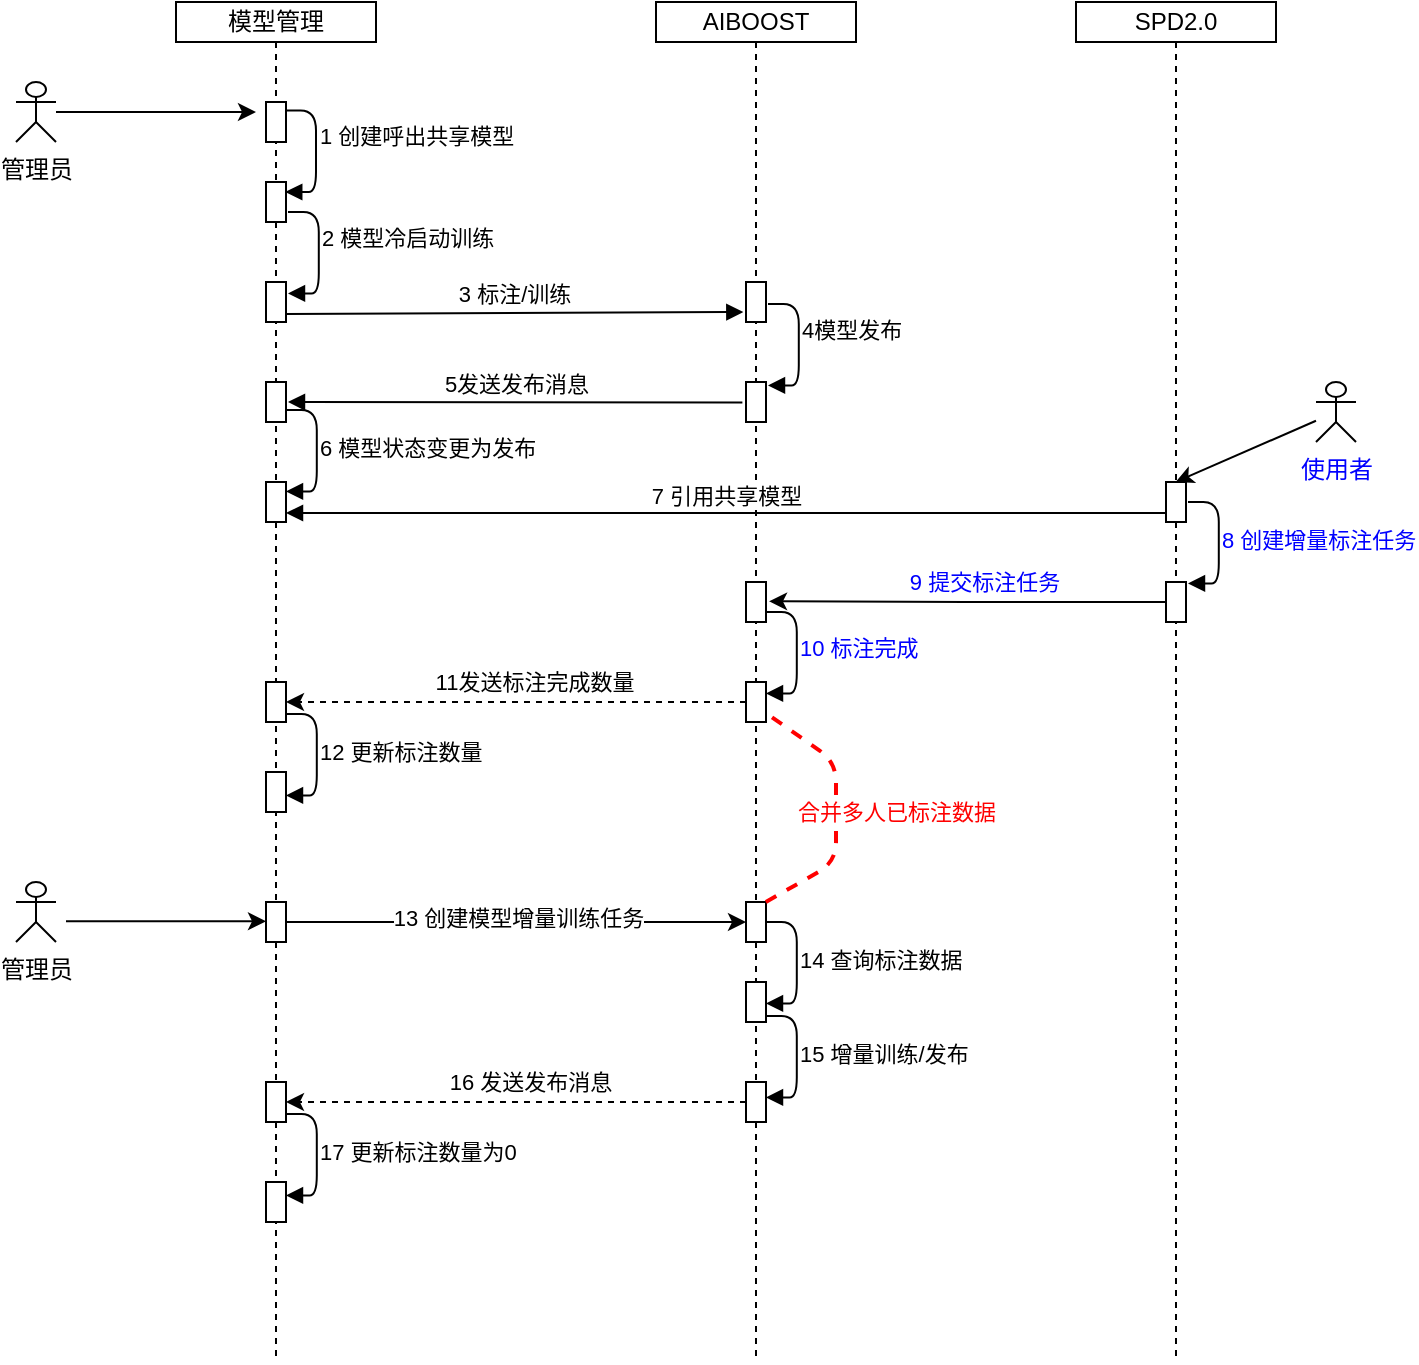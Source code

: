 <mxfile version="13.4.2" type="github">
  <diagram id="yrUgU_JSewBg1FIRkKDX" name="第 1 页">
    <mxGraphModel dx="983" dy="630" grid="1" gridSize="10" guides="1" tooltips="1" connect="1" arrows="1" fold="1" page="1" pageScale="1" pageWidth="827" pageHeight="1169" math="0" shadow="0">
      <root>
        <mxCell id="0" />
        <mxCell id="1" parent="0" />
        <mxCell id="Ph_a5gmJEEygtL0ZU9nu-1" value="&lt;font style=&quot;vertical-align: inherit&quot;&gt;&lt;font style=&quot;vertical-align: inherit&quot;&gt;模型管理&lt;/font&gt;&lt;/font&gt;" style="shape=umlLifeline;perimeter=lifelinePerimeter;whiteSpace=wrap;html=1;container=1;collapsible=0;recursiveResize=0;outlineConnect=0;size=20;" vertex="1" parent="1">
          <mxGeometry x="160" y="200" width="100" height="680" as="geometry" />
        </mxCell>
        <mxCell id="Ph_a5gmJEEygtL0ZU9nu-2" value="" style="html=1;points=[];perimeter=orthogonalPerimeter;" vertex="1" parent="Ph_a5gmJEEygtL0ZU9nu-1">
          <mxGeometry x="45" y="50" width="10" height="20" as="geometry" />
        </mxCell>
        <mxCell id="Ph_a5gmJEEygtL0ZU9nu-3" value="" style="html=1;points=[];perimeter=orthogonalPerimeter;" vertex="1" parent="Ph_a5gmJEEygtL0ZU9nu-1">
          <mxGeometry x="45" y="90" width="10" height="20" as="geometry" />
        </mxCell>
        <mxCell id="Ph_a5gmJEEygtL0ZU9nu-4" value="&lt;font style=&quot;vertical-align: inherit&quot;&gt;&lt;font style=&quot;vertical-align: inherit&quot;&gt;&lt;font style=&quot;vertical-align: inherit&quot;&gt;&lt;font style=&quot;vertical-align: inherit&quot;&gt;&lt;font style=&quot;vertical-align: inherit&quot;&gt;&lt;font style=&quot;vertical-align: inherit&quot;&gt;1 创建呼出共享模型&lt;/font&gt;&lt;/font&gt;&lt;/font&gt;&lt;/font&gt;&lt;/font&gt;&lt;/font&gt;" style="endArrow=block;endFill=1;html=1;edgeStyle=orthogonalEdgeStyle;align=left;verticalAlign=top;exitX=0.962;exitY=0.464;exitDx=0;exitDy=0;exitPerimeter=0;entryX=0.962;entryY=0.5;entryDx=0;entryDy=0;entryPerimeter=0;" edge="1" parent="Ph_a5gmJEEygtL0ZU9nu-1">
          <mxGeometry x="-0.57" relative="1" as="geometry">
            <mxPoint x="54.62" y="54.28" as="sourcePoint" />
            <mxPoint x="54.62" y="95" as="targetPoint" />
            <Array as="points">
              <mxPoint x="70" y="54" />
              <mxPoint x="70" y="95" />
            </Array>
            <mxPoint as="offset" />
          </mxGeometry>
        </mxCell>
        <mxCell id="Ph_a5gmJEEygtL0ZU9nu-6" value="" style="html=1;points=[];perimeter=orthogonalPerimeter;" vertex="1" parent="Ph_a5gmJEEygtL0ZU9nu-1">
          <mxGeometry x="45" y="140" width="10" height="20" as="geometry" />
        </mxCell>
        <mxCell id="Ph_a5gmJEEygtL0ZU9nu-9" value="" style="html=1;points=[];perimeter=orthogonalPerimeter;" vertex="1" parent="Ph_a5gmJEEygtL0ZU9nu-1">
          <mxGeometry x="45" y="190" width="10" height="20" as="geometry" />
        </mxCell>
        <mxCell id="Ph_a5gmJEEygtL0ZU9nu-17" value="&lt;font style=&quot;vertical-align: inherit&quot;&gt;&lt;font style=&quot;vertical-align: inherit&quot;&gt;3 标注/训练&lt;/font&gt;&lt;/font&gt;" style="html=1;verticalAlign=bottom;endArrow=block;entryX=-0.133;entryY=0.75;entryDx=0;entryDy=0;entryPerimeter=0;" edge="1" parent="Ph_a5gmJEEygtL0ZU9nu-1" target="Ph_a5gmJEEygtL0ZU9nu-15">
          <mxGeometry width="80" relative="1" as="geometry">
            <mxPoint x="55" y="156" as="sourcePoint" />
            <mxPoint x="135" y="156" as="targetPoint" />
          </mxGeometry>
        </mxCell>
        <mxCell id="Ph_a5gmJEEygtL0ZU9nu-37" value="" style="html=1;points=[];perimeter=orthogonalPerimeter;" vertex="1" parent="Ph_a5gmJEEygtL0ZU9nu-1">
          <mxGeometry x="45" y="340" width="10" height="20" as="geometry" />
        </mxCell>
        <mxCell id="Ph_a5gmJEEygtL0ZU9nu-43" value="" style="html=1;points=[];perimeter=orthogonalPerimeter;" vertex="1" parent="Ph_a5gmJEEygtL0ZU9nu-1">
          <mxGeometry x="45" y="450" width="10" height="20" as="geometry" />
        </mxCell>
        <mxCell id="Ph_a5gmJEEygtL0ZU9nu-51" value="" style="html=1;points=[];perimeter=orthogonalPerimeter;" vertex="1" parent="Ph_a5gmJEEygtL0ZU9nu-1">
          <mxGeometry x="45" y="385" width="10" height="20" as="geometry" />
        </mxCell>
        <mxCell id="Ph_a5gmJEEygtL0ZU9nu-57" value="" style="html=1;points=[];perimeter=orthogonalPerimeter;" vertex="1" parent="Ph_a5gmJEEygtL0ZU9nu-1">
          <mxGeometry x="45" y="540" width="10" height="20" as="geometry" />
        </mxCell>
        <mxCell id="Ph_a5gmJEEygtL0ZU9nu-60" value="" style="html=1;points=[];perimeter=orthogonalPerimeter;" vertex="1" parent="Ph_a5gmJEEygtL0ZU9nu-1">
          <mxGeometry x="45" y="590" width="10" height="20" as="geometry" />
        </mxCell>
        <mxCell id="Ph_a5gmJEEygtL0ZU9nu-7" value="&lt;font style=&quot;vertical-align: inherit&quot;&gt;&lt;font style=&quot;vertical-align: inherit&quot;&gt;&lt;font style=&quot;vertical-align: inherit&quot;&gt;&lt;font style=&quot;vertical-align: inherit&quot;&gt;&lt;font style=&quot;vertical-align: inherit&quot;&gt;&lt;font style=&quot;vertical-align: inherit&quot;&gt;2 模型冷启动训练&lt;/font&gt;&lt;/font&gt;&lt;/font&gt;&lt;/font&gt;&lt;/font&gt;&lt;/font&gt;" style="endArrow=block;endFill=1;html=1;edgeStyle=orthogonalEdgeStyle;align=left;verticalAlign=top;exitX=0.962;exitY=0.464;exitDx=0;exitDy=0;exitPerimeter=0;entryX=0.962;entryY=0.5;entryDx=0;entryDy=0;entryPerimeter=0;" edge="1" parent="1">
          <mxGeometry x="-0.57" relative="1" as="geometry">
            <mxPoint x="216.0" y="305" as="sourcePoint" />
            <mxPoint x="216.0" y="345.72" as="targetPoint" />
            <Array as="points">
              <mxPoint x="231.38" y="304.72" />
              <mxPoint x="231.38" y="345.72" />
            </Array>
            <mxPoint as="offset" />
          </mxGeometry>
        </mxCell>
        <mxCell id="Ph_a5gmJEEygtL0ZU9nu-10" value="&lt;font style=&quot;vertical-align: inherit&quot;&gt;&lt;font style=&quot;vertical-align: inherit&quot;&gt;&lt;font style=&quot;vertical-align: inherit&quot;&gt;&lt;font style=&quot;vertical-align: inherit&quot;&gt;AIBOOST&lt;/font&gt;&lt;/font&gt;&lt;/font&gt;&lt;/font&gt;" style="shape=umlLifeline;perimeter=lifelinePerimeter;whiteSpace=wrap;html=1;container=1;collapsible=0;recursiveResize=0;outlineConnect=0;size=20;" vertex="1" parent="1">
          <mxGeometry x="400" y="200" width="100" height="680" as="geometry" />
        </mxCell>
        <mxCell id="Ph_a5gmJEEygtL0ZU9nu-15" value="" style="html=1;points=[];perimeter=orthogonalPerimeter;" vertex="1" parent="Ph_a5gmJEEygtL0ZU9nu-10">
          <mxGeometry x="45" y="140" width="10" height="20" as="geometry" />
        </mxCell>
        <mxCell id="Ph_a5gmJEEygtL0ZU9nu-16" value="" style="html=1;points=[];perimeter=orthogonalPerimeter;" vertex="1" parent="Ph_a5gmJEEygtL0ZU9nu-10">
          <mxGeometry x="45" y="190" width="10" height="20" as="geometry" />
        </mxCell>
        <mxCell id="Ph_a5gmJEEygtL0ZU9nu-35" value="" style="html=1;points=[];perimeter=orthogonalPerimeter;" vertex="1" parent="Ph_a5gmJEEygtL0ZU9nu-10">
          <mxGeometry x="45" y="340" width="10" height="20" as="geometry" />
        </mxCell>
        <mxCell id="Ph_a5gmJEEygtL0ZU9nu-47" value="" style="html=1;points=[];perimeter=orthogonalPerimeter;" vertex="1" parent="Ph_a5gmJEEygtL0ZU9nu-10">
          <mxGeometry x="45" y="450" width="10" height="20" as="geometry" />
        </mxCell>
        <mxCell id="Ph_a5gmJEEygtL0ZU9nu-45" value="" style="html=1;points=[];perimeter=orthogonalPerimeter;" vertex="1" parent="Ph_a5gmJEEygtL0ZU9nu-10">
          <mxGeometry x="45" y="490" width="10" height="20" as="geometry" />
        </mxCell>
        <mxCell id="Ph_a5gmJEEygtL0ZU9nu-53" value="" style="endArrow=none;dashed=1;html=1;strokeWidth=2;entryX=0.993;entryY=0.776;entryDx=0;entryDy=0;entryPerimeter=0;exitX=0.993;exitY=0;exitDx=0;exitDy=0;exitPerimeter=0;fontColor=#FF0000;strokeColor=#FF0000;" edge="1" parent="Ph_a5gmJEEygtL0ZU9nu-10" source="Ph_a5gmJEEygtL0ZU9nu-47" target="Ph_a5gmJEEygtL0ZU9nu-35">
          <mxGeometry width="50" height="50" relative="1" as="geometry">
            <mxPoint x="90" y="420" as="sourcePoint" />
            <mxPoint x="140" y="370" as="targetPoint" />
            <Array as="points">
              <mxPoint x="90" y="430" />
              <mxPoint x="90" y="380" />
            </Array>
          </mxGeometry>
        </mxCell>
        <mxCell id="Ph_a5gmJEEygtL0ZU9nu-54" value="合并多人已标注数据" style="edgeLabel;html=1;align=center;verticalAlign=middle;resizable=0;points=[];fontColor=#FF0000;" vertex="1" connectable="0" parent="Ph_a5gmJEEygtL0ZU9nu-53">
          <mxGeometry x="0.073" y="-1" relative="1" as="geometry">
            <mxPoint x="29" y="6.35" as="offset" />
          </mxGeometry>
        </mxCell>
        <mxCell id="Ph_a5gmJEEygtL0ZU9nu-55" value="" style="html=1;points=[];perimeter=orthogonalPerimeter;" vertex="1" parent="Ph_a5gmJEEygtL0ZU9nu-10">
          <mxGeometry x="45" y="540" width="10" height="20" as="geometry" />
        </mxCell>
        <mxCell id="Ph_a5gmJEEygtL0ZU9nu-18" value="&lt;font style=&quot;vertical-align: inherit&quot;&gt;&lt;font style=&quot;vertical-align: inherit&quot;&gt;&lt;font style=&quot;vertical-align: inherit&quot;&gt;&lt;font style=&quot;vertical-align: inherit&quot;&gt;&lt;font style=&quot;vertical-align: inherit&quot;&gt;&lt;font style=&quot;vertical-align: inherit&quot;&gt;&lt;font style=&quot;vertical-align: inherit&quot;&gt;&lt;font style=&quot;vertical-align: inherit&quot;&gt;4模型发布&lt;/font&gt;&lt;/font&gt;&lt;/font&gt;&lt;/font&gt;&lt;/font&gt;&lt;/font&gt;&lt;/font&gt;&lt;/font&gt;" style="endArrow=block;endFill=1;html=1;edgeStyle=orthogonalEdgeStyle;align=left;verticalAlign=top;exitX=0.962;exitY=0.464;exitDx=0;exitDy=0;exitPerimeter=0;entryX=0.962;entryY=0.5;entryDx=0;entryDy=0;entryPerimeter=0;" edge="1" parent="1">
          <mxGeometry x="-0.57" relative="1" as="geometry">
            <mxPoint x="456.0" y="351" as="sourcePoint" />
            <mxPoint x="456.0" y="391.72" as="targetPoint" />
            <Array as="points">
              <mxPoint x="471.38" y="350.72" />
              <mxPoint x="471.38" y="391.72" />
            </Array>
            <mxPoint as="offset" />
          </mxGeometry>
        </mxCell>
        <mxCell id="Ph_a5gmJEEygtL0ZU9nu-20" value="&lt;font style=&quot;vertical-align: inherit&quot;&gt;&lt;font style=&quot;vertical-align: inherit&quot;&gt;&lt;font style=&quot;vertical-align: inherit&quot;&gt;&lt;font style=&quot;vertical-align: inherit&quot;&gt;&lt;font style=&quot;vertical-align: inherit&quot;&gt;&lt;font style=&quot;vertical-align: inherit&quot;&gt;&lt;font style=&quot;vertical-align: inherit&quot;&gt;&lt;font style=&quot;vertical-align: inherit&quot;&gt;5发送发布消息&lt;/font&gt;&lt;/font&gt;&lt;/font&gt;&lt;/font&gt;&lt;/font&gt;&lt;/font&gt;&lt;/font&gt;&lt;/font&gt;" style="html=1;verticalAlign=bottom;endArrow=block;exitX=-0.181;exitY=0.512;exitDx=0;exitDy=0;exitPerimeter=0;" edge="1" parent="1" source="Ph_a5gmJEEygtL0ZU9nu-16">
          <mxGeometry width="80" relative="1" as="geometry">
            <mxPoint x="376" y="400" as="sourcePoint" />
            <mxPoint x="216" y="400" as="targetPoint" />
          </mxGeometry>
        </mxCell>
        <mxCell id="Ph_a5gmJEEygtL0ZU9nu-21" value="" style="html=1;points=[];perimeter=orthogonalPerimeter;" vertex="1" parent="1">
          <mxGeometry x="205" y="440" width="10" height="20" as="geometry" />
        </mxCell>
        <mxCell id="Ph_a5gmJEEygtL0ZU9nu-22" value="&lt;font style=&quot;vertical-align: inherit&quot;&gt;&lt;font style=&quot;vertical-align: inherit&quot;&gt;&lt;font style=&quot;vertical-align: inherit&quot;&gt;&lt;font style=&quot;vertical-align: inherit&quot;&gt;&lt;font style=&quot;vertical-align: inherit&quot;&gt;&lt;font style=&quot;vertical-align: inherit&quot;&gt;&lt;font style=&quot;vertical-align: inherit&quot;&gt;&lt;font style=&quot;vertical-align: inherit&quot;&gt;6 模型状态变更为发布&lt;/font&gt;&lt;/font&gt;&lt;/font&gt;&lt;/font&gt;&lt;/font&gt;&lt;/font&gt;&lt;/font&gt;&lt;/font&gt;" style="endArrow=block;endFill=1;html=1;edgeStyle=orthogonalEdgeStyle;align=left;verticalAlign=top;exitX=0.962;exitY=0.464;exitDx=0;exitDy=0;exitPerimeter=0;entryX=0.962;entryY=0.5;entryDx=0;entryDy=0;entryPerimeter=0;" edge="1" parent="1">
          <mxGeometry x="-0.57" y="-6" relative="1" as="geometry">
            <mxPoint x="215.0" y="404" as="sourcePoint" />
            <mxPoint x="215.0" y="444.72" as="targetPoint" />
            <Array as="points">
              <mxPoint x="230.38" y="403.72" />
              <mxPoint x="230.38" y="444.72" />
            </Array>
            <mxPoint x="6" y="6" as="offset" />
          </mxGeometry>
        </mxCell>
        <mxCell id="Ph_a5gmJEEygtL0ZU9nu-23" value="&lt;font style=&quot;vertical-align: inherit&quot;&gt;&lt;font style=&quot;vertical-align: inherit&quot;&gt;&lt;font style=&quot;vertical-align: inherit&quot;&gt;&lt;font style=&quot;vertical-align: inherit&quot;&gt;&lt;font style=&quot;vertical-align: inherit&quot;&gt;&lt;font style=&quot;vertical-align: inherit&quot;&gt;SPD2.0&lt;/font&gt;&lt;/font&gt;&lt;/font&gt;&lt;/font&gt;&lt;/font&gt;&lt;/font&gt;" style="shape=umlLifeline;perimeter=lifelinePerimeter;whiteSpace=wrap;html=1;container=1;collapsible=0;recursiveResize=0;outlineConnect=0;size=20;" vertex="1" parent="1">
          <mxGeometry x="610" y="200" width="100" height="680" as="geometry" />
        </mxCell>
        <mxCell id="Ph_a5gmJEEygtL0ZU9nu-25" value="" style="html=1;points=[];perimeter=orthogonalPerimeter;" vertex="1" parent="Ph_a5gmJEEygtL0ZU9nu-23">
          <mxGeometry x="45" y="240" width="10" height="20" as="geometry" />
        </mxCell>
        <mxCell id="Ph_a5gmJEEygtL0ZU9nu-27" value="" style="html=1;points=[];perimeter=orthogonalPerimeter;" vertex="1" parent="Ph_a5gmJEEygtL0ZU9nu-23">
          <mxGeometry x="45" y="290" width="10" height="20" as="geometry" />
        </mxCell>
        <mxCell id="Ph_a5gmJEEygtL0ZU9nu-26" value="&lt;font style=&quot;vertical-align: inherit&quot;&gt;&lt;font style=&quot;vertical-align: inherit&quot;&gt;&lt;font style=&quot;vertical-align: inherit&quot;&gt;&lt;font style=&quot;vertical-align: inherit&quot;&gt;&lt;font style=&quot;vertical-align: inherit&quot;&gt;&lt;font style=&quot;vertical-align: inherit&quot;&gt;7 引用共享模型&lt;/font&gt;&lt;/font&gt;&lt;/font&gt;&lt;/font&gt;&lt;/font&gt;&lt;/font&gt;" style="html=1;verticalAlign=bottom;endArrow=none;entryX=0.014;entryY=0.776;entryDx=0;entryDy=0;entryPerimeter=0;startArrow=block;startFill=1;endFill=0;" edge="1" parent="1" target="Ph_a5gmJEEygtL0ZU9nu-25">
          <mxGeometry width="80" relative="1" as="geometry">
            <mxPoint x="215" y="455.5" as="sourcePoint" />
            <mxPoint x="650" y="456" as="targetPoint" />
          </mxGeometry>
        </mxCell>
        <mxCell id="Ph_a5gmJEEygtL0ZU9nu-28" value="&lt;font style=&quot;vertical-align: inherit&quot;&gt;&lt;font style=&quot;vertical-align: inherit&quot;&gt;&lt;font style=&quot;vertical-align: inherit&quot;&gt;&lt;font style=&quot;vertical-align: inherit&quot;&gt;&lt;font style=&quot;vertical-align: inherit&quot;&gt;&lt;font style=&quot;vertical-align: inherit&quot;&gt;&lt;font style=&quot;vertical-align: inherit&quot;&gt;&lt;font style=&quot;vertical-align: inherit&quot;&gt;&lt;font style=&quot;vertical-align: inherit&quot;&gt;&lt;font style=&quot;vertical-align: inherit&quot;&gt;&lt;font style=&quot;vertical-align: inherit&quot;&gt;&lt;font style=&quot;vertical-align: inherit&quot;&gt;&lt;font style=&quot;vertical-align: inherit&quot;&gt;&lt;font style=&quot;vertical-align: inherit&quot;&gt;&lt;font style=&quot;vertical-align: inherit&quot;&gt;&lt;font style=&quot;vertical-align: inherit&quot;&gt;&lt;font style=&quot;vertical-align: inherit&quot;&gt;&lt;font style=&quot;vertical-align: inherit&quot;&gt;8 创建增量标注任务&lt;/font&gt;&lt;/font&gt;&lt;/font&gt;&lt;/font&gt;&lt;/font&gt;&lt;/font&gt;&lt;/font&gt;&lt;/font&gt;&lt;/font&gt;&lt;/font&gt;&lt;/font&gt;&lt;/font&gt;&lt;/font&gt;&lt;/font&gt;&lt;/font&gt;&lt;/font&gt;&lt;/font&gt;&lt;/font&gt;" style="endArrow=block;endFill=1;html=1;edgeStyle=orthogonalEdgeStyle;align=left;verticalAlign=top;exitX=0.962;exitY=0.464;exitDx=0;exitDy=0;exitPerimeter=0;entryX=0.962;entryY=0.5;entryDx=0;entryDy=0;entryPerimeter=0;fontColor=#0000FF;" edge="1" parent="1">
          <mxGeometry x="-0.57" y="-6" relative="1" as="geometry">
            <mxPoint x="666.0" y="450" as="sourcePoint" />
            <mxPoint x="666.0" y="490.72" as="targetPoint" />
            <Array as="points">
              <mxPoint x="681.38" y="449.72" />
              <mxPoint x="681.38" y="490.72" />
            </Array>
            <mxPoint x="6" y="6" as="offset" />
          </mxGeometry>
        </mxCell>
        <mxCell id="Ph_a5gmJEEygtL0ZU9nu-29" value="" style="html=1;points=[];perimeter=orthogonalPerimeter;" vertex="1" parent="1">
          <mxGeometry x="445" y="490" width="10" height="20" as="geometry" />
        </mxCell>
        <mxCell id="Ph_a5gmJEEygtL0ZU9nu-33" value="" style="edgeStyle=orthogonalEdgeStyle;rounded=0;orthogonalLoop=1;jettySize=auto;html=1;entryX=1.152;entryY=0.483;entryDx=0;entryDy=0;entryPerimeter=0;" edge="1" parent="1" source="Ph_a5gmJEEygtL0ZU9nu-27" target="Ph_a5gmJEEygtL0ZU9nu-29">
          <mxGeometry relative="1" as="geometry">
            <mxPoint x="575.0" y="500" as="targetPoint" />
          </mxGeometry>
        </mxCell>
        <mxCell id="Ph_a5gmJEEygtL0ZU9nu-34" value="&lt;font style=&quot;vertical-align: inherit&quot;&gt;&lt;font style=&quot;vertical-align: inherit&quot;&gt;&lt;font style=&quot;vertical-align: inherit&quot;&gt;&lt;font style=&quot;vertical-align: inherit&quot;&gt;&lt;font style=&quot;vertical-align: inherit&quot;&gt;&lt;font style=&quot;vertical-align: inherit&quot;&gt;&lt;font style=&quot;vertical-align: inherit&quot;&gt;&lt;font style=&quot;vertical-align: inherit&quot;&gt;9 提交标注任务&lt;/font&gt;&lt;/font&gt;&lt;/font&gt;&lt;/font&gt;&lt;/font&gt;&lt;/font&gt;&lt;/font&gt;&lt;/font&gt;" style="edgeLabel;html=1;align=center;verticalAlign=middle;resizable=0;points=[];fontColor=#0000FF;" vertex="1" connectable="0" parent="Ph_a5gmJEEygtL0ZU9nu-33">
          <mxGeometry x="0.009" y="-9" relative="1" as="geometry">
            <mxPoint x="9" y="-0.65" as="offset" />
          </mxGeometry>
        </mxCell>
        <mxCell id="Ph_a5gmJEEygtL0ZU9nu-36" value="&lt;font style=&quot;vertical-align: inherit&quot;&gt;&lt;font style=&quot;vertical-align: inherit&quot;&gt;&lt;font style=&quot;vertical-align: inherit&quot;&gt;&lt;font style=&quot;vertical-align: inherit&quot;&gt;&lt;font style=&quot;vertical-align: inherit&quot;&gt;&lt;font style=&quot;vertical-align: inherit&quot;&gt;&lt;font style=&quot;vertical-align: inherit&quot;&gt;&lt;font style=&quot;vertical-align: inherit&quot;&gt;&lt;font style=&quot;vertical-align: inherit&quot;&gt;&lt;font style=&quot;vertical-align: inherit&quot;&gt;10 标注完成&lt;/font&gt;&lt;/font&gt;&lt;/font&gt;&lt;/font&gt;&lt;/font&gt;&lt;/font&gt;&lt;/font&gt;&lt;/font&gt;&lt;/font&gt;&lt;/font&gt;" style="endArrow=block;endFill=1;html=1;edgeStyle=orthogonalEdgeStyle;align=left;verticalAlign=top;exitX=0.962;exitY=0.464;exitDx=0;exitDy=0;exitPerimeter=0;entryX=0.962;entryY=0.5;entryDx=0;entryDy=0;entryPerimeter=0;fontColor=#0000FF;" edge="1" parent="1">
          <mxGeometry x="-0.57" y="-5" relative="1" as="geometry">
            <mxPoint x="455.0" y="505.0" as="sourcePoint" />
            <mxPoint x="455.0" y="545.72" as="targetPoint" />
            <Array as="points">
              <mxPoint x="470.38" y="504.72" />
              <mxPoint x="470.38" y="545.72" />
            </Array>
            <mxPoint x="5" y="5" as="offset" />
          </mxGeometry>
        </mxCell>
        <mxCell id="Ph_a5gmJEEygtL0ZU9nu-38" value="" style="edgeStyle=orthogonalEdgeStyle;rounded=0;orthogonalLoop=1;jettySize=auto;html=1;dashed=1;" edge="1" parent="1" source="Ph_a5gmJEEygtL0ZU9nu-35" target="Ph_a5gmJEEygtL0ZU9nu-37">
          <mxGeometry relative="1" as="geometry" />
        </mxCell>
        <mxCell id="Ph_a5gmJEEygtL0ZU9nu-39" value="&lt;font style=&quot;vertical-align: inherit&quot;&gt;&lt;font style=&quot;vertical-align: inherit&quot;&gt;&lt;font style=&quot;vertical-align: inherit&quot;&gt;&lt;font style=&quot;vertical-align: inherit&quot;&gt;&lt;font style=&quot;vertical-align: inherit&quot;&gt;&lt;font style=&quot;vertical-align: inherit&quot;&gt;11发送标注完成数量&lt;/font&gt;&lt;/font&gt;&lt;/font&gt;&lt;/font&gt;&lt;/font&gt;&lt;/font&gt;" style="edgeLabel;html=1;align=center;verticalAlign=middle;resizable=0;points=[];" vertex="1" connectable="0" parent="Ph_a5gmJEEygtL0ZU9nu-38">
          <mxGeometry x="-0.075" relative="1" as="geometry">
            <mxPoint y="-10" as="offset" />
          </mxGeometry>
        </mxCell>
        <mxCell id="Ph_a5gmJEEygtL0ZU9nu-48" value="" style="edgeStyle=orthogonalEdgeStyle;rounded=0;orthogonalLoop=1;jettySize=auto;html=1;fontColor=#0000FF;" edge="1" parent="1">
          <mxGeometry relative="1" as="geometry">
            <mxPoint x="215" y="660" as="sourcePoint" />
            <mxPoint x="445" y="660" as="targetPoint" />
          </mxGeometry>
        </mxCell>
        <mxCell id="Ph_a5gmJEEygtL0ZU9nu-49" value="&lt;span style=&quot;color: rgb(0 , 0 , 0) ; text-align: left&quot;&gt;13 创建模型增量训练任务&lt;/span&gt;" style="edgeLabel;html=1;align=center;verticalAlign=middle;resizable=0;points=[];fontColor=#0000FF;" vertex="1" connectable="0" parent="Ph_a5gmJEEygtL0ZU9nu-48">
          <mxGeometry x="0.007" y="2" relative="1" as="geometry">
            <mxPoint as="offset" />
          </mxGeometry>
        </mxCell>
        <mxCell id="Ph_a5gmJEEygtL0ZU9nu-50" value="&lt;font style=&quot;vertical-align: inherit&quot;&gt;&lt;font style=&quot;vertical-align: inherit&quot;&gt;&lt;font style=&quot;vertical-align: inherit&quot;&gt;&lt;font style=&quot;vertical-align: inherit&quot;&gt;&lt;font style=&quot;vertical-align: inherit&quot;&gt;&lt;font style=&quot;vertical-align: inherit&quot;&gt;&lt;font style=&quot;vertical-align: inherit&quot;&gt;&lt;font style=&quot;vertical-align: inherit&quot;&gt;14 查询标注数据&lt;/font&gt;&lt;/font&gt;&lt;/font&gt;&lt;/font&gt;&lt;/font&gt;&lt;/font&gt;&lt;/font&gt;&lt;/font&gt;" style="endArrow=block;endFill=1;html=1;edgeStyle=orthogonalEdgeStyle;align=left;verticalAlign=top;exitX=0.962;exitY=0.464;exitDx=0;exitDy=0;exitPerimeter=0;entryX=0.962;entryY=0.5;entryDx=0;entryDy=0;entryPerimeter=0;" edge="1" parent="1">
          <mxGeometry x="-0.57" y="-6" relative="1" as="geometry">
            <mxPoint x="455.0" y="660" as="sourcePoint" />
            <mxPoint x="455.0" y="700.72" as="targetPoint" />
            <Array as="points">
              <mxPoint x="470.38" y="659.72" />
              <mxPoint x="470.38" y="700.72" />
            </Array>
            <mxPoint x="6" y="6" as="offset" />
          </mxGeometry>
        </mxCell>
        <mxCell id="Ph_a5gmJEEygtL0ZU9nu-52" value="&lt;font style=&quot;vertical-align: inherit&quot;&gt;&lt;font style=&quot;vertical-align: inherit&quot;&gt;&lt;font style=&quot;vertical-align: inherit&quot;&gt;&lt;font style=&quot;vertical-align: inherit&quot;&gt;&lt;font style=&quot;vertical-align: inherit&quot;&gt;&lt;font style=&quot;vertical-align: inherit&quot;&gt;&lt;font style=&quot;vertical-align: inherit&quot;&gt;&lt;font style=&quot;vertical-align: inherit&quot;&gt;12 更新标注数量&lt;/font&gt;&lt;/font&gt;&lt;/font&gt;&lt;/font&gt;&lt;/font&gt;&lt;/font&gt;&lt;/font&gt;&lt;/font&gt;" style="endArrow=block;endFill=1;html=1;edgeStyle=orthogonalEdgeStyle;align=left;verticalAlign=top;exitX=0.962;exitY=0.464;exitDx=0;exitDy=0;exitPerimeter=0;entryX=0.962;entryY=0.5;entryDx=0;entryDy=0;entryPerimeter=0;" edge="1" parent="1">
          <mxGeometry x="-0.57" y="-6" relative="1" as="geometry">
            <mxPoint x="215.0" y="556" as="sourcePoint" />
            <mxPoint x="215.0" y="596.72" as="targetPoint" />
            <Array as="points">
              <mxPoint x="230.38" y="555.72" />
              <mxPoint x="230.38" y="596.72" />
            </Array>
            <mxPoint x="6" y="6" as="offset" />
          </mxGeometry>
        </mxCell>
        <mxCell id="Ph_a5gmJEEygtL0ZU9nu-56" value="&lt;font style=&quot;vertical-align: inherit&quot;&gt;&lt;font style=&quot;vertical-align: inherit&quot;&gt;&lt;font style=&quot;vertical-align: inherit&quot;&gt;&lt;font style=&quot;vertical-align: inherit&quot;&gt;&lt;font style=&quot;vertical-align: inherit&quot;&gt;&lt;font style=&quot;vertical-align: inherit&quot;&gt;&lt;font style=&quot;vertical-align: inherit&quot;&gt;&lt;font style=&quot;vertical-align: inherit&quot;&gt;15 增量训练/发布&lt;/font&gt;&lt;/font&gt;&lt;/font&gt;&lt;/font&gt;&lt;/font&gt;&lt;/font&gt;&lt;/font&gt;&lt;/font&gt;" style="endArrow=block;endFill=1;html=1;edgeStyle=orthogonalEdgeStyle;align=left;verticalAlign=top;exitX=0.962;exitY=0.464;exitDx=0;exitDy=0;exitPerimeter=0;entryX=0.962;entryY=0.5;entryDx=0;entryDy=0;entryPerimeter=0;" edge="1" parent="1">
          <mxGeometry x="-0.57" y="-6" relative="1" as="geometry">
            <mxPoint x="455.0" y="707" as="sourcePoint" />
            <mxPoint x="455.0" y="747.72" as="targetPoint" />
            <Array as="points">
              <mxPoint x="470.38" y="706.72" />
              <mxPoint x="470.38" y="747.72" />
            </Array>
            <mxPoint x="6" y="6" as="offset" />
          </mxGeometry>
        </mxCell>
        <mxCell id="Ph_a5gmJEEygtL0ZU9nu-58" value="" style="edgeStyle=orthogonalEdgeStyle;rounded=0;orthogonalLoop=1;jettySize=auto;html=1;fontColor=#FF0000;dashed=1;" edge="1" parent="1" source="Ph_a5gmJEEygtL0ZU9nu-55" target="Ph_a5gmJEEygtL0ZU9nu-57">
          <mxGeometry relative="1" as="geometry" />
        </mxCell>
        <mxCell id="Ph_a5gmJEEygtL0ZU9nu-59" value="16 发送发布消息" style="edgeLabel;html=1;align=center;verticalAlign=middle;resizable=0;points=[];" vertex="1" connectable="0" parent="Ph_a5gmJEEygtL0ZU9nu-58">
          <mxGeometry x="-0.055" y="1" relative="1" as="geometry">
            <mxPoint y="-11" as="offset" />
          </mxGeometry>
        </mxCell>
        <mxCell id="Ph_a5gmJEEygtL0ZU9nu-61" value="&lt;font style=&quot;vertical-align: inherit&quot;&gt;&lt;font style=&quot;vertical-align: inherit&quot;&gt;&lt;font style=&quot;vertical-align: inherit&quot;&gt;&lt;font style=&quot;vertical-align: inherit&quot;&gt;&lt;font style=&quot;vertical-align: inherit&quot;&gt;&lt;font style=&quot;vertical-align: inherit&quot;&gt;&lt;font style=&quot;vertical-align: inherit&quot;&gt;&lt;font style=&quot;vertical-align: inherit&quot;&gt;17 更新标注数量为0&lt;/font&gt;&lt;/font&gt;&lt;/font&gt;&lt;/font&gt;&lt;/font&gt;&lt;/font&gt;&lt;/font&gt;&lt;/font&gt;" style="endArrow=block;endFill=1;html=1;edgeStyle=orthogonalEdgeStyle;align=left;verticalAlign=top;exitX=0.962;exitY=0.464;exitDx=0;exitDy=0;exitPerimeter=0;entryX=0.962;entryY=0.5;entryDx=0;entryDy=0;entryPerimeter=0;" edge="1" parent="1">
          <mxGeometry x="-0.57" y="-6" relative="1" as="geometry">
            <mxPoint x="215.0" y="756" as="sourcePoint" />
            <mxPoint x="215.0" y="796.72" as="targetPoint" />
            <Array as="points">
              <mxPoint x="230.38" y="755.72" />
              <mxPoint x="230.38" y="796.72" />
            </Array>
            <mxPoint x="6" y="6" as="offset" />
          </mxGeometry>
        </mxCell>
        <mxCell id="Ph_a5gmJEEygtL0ZU9nu-62" value="管理员" style="shape=umlActor;verticalLabelPosition=bottom;verticalAlign=top;html=1;fontColor=#000000;" vertex="1" parent="1">
          <mxGeometry x="80" y="240" width="20" height="30" as="geometry" />
        </mxCell>
        <mxCell id="Ph_a5gmJEEygtL0ZU9nu-63" value="" style="endArrow=classic;html=1;strokeColor=#000000;fontColor=#000000;" edge="1" parent="1" source="Ph_a5gmJEEygtL0ZU9nu-62">
          <mxGeometry width="50" height="50" relative="1" as="geometry">
            <mxPoint x="130" y="300" as="sourcePoint" />
            <mxPoint x="200" y="255" as="targetPoint" />
          </mxGeometry>
        </mxCell>
        <mxCell id="Ph_a5gmJEEygtL0ZU9nu-64" value="使用者" style="shape=umlActor;verticalLabelPosition=bottom;verticalAlign=top;html=1;fontColor=#0000FF;" vertex="1" parent="1">
          <mxGeometry x="730" y="390" width="20" height="30" as="geometry" />
        </mxCell>
        <mxCell id="Ph_a5gmJEEygtL0ZU9nu-65" value="" style="endArrow=classic;html=1;strokeColor=#000000;fontColor=#000000;entryX=0.481;entryY=0;entryDx=0;entryDy=0;entryPerimeter=0;" edge="1" parent="1" source="Ph_a5gmJEEygtL0ZU9nu-64" target="Ph_a5gmJEEygtL0ZU9nu-25">
          <mxGeometry width="50" height="50" relative="1" as="geometry">
            <mxPoint x="710" y="560" as="sourcePoint" />
            <mxPoint x="810" y="560" as="targetPoint" />
          </mxGeometry>
        </mxCell>
        <mxCell id="Ph_a5gmJEEygtL0ZU9nu-68" value="管理员" style="shape=umlActor;verticalLabelPosition=bottom;verticalAlign=top;html=1;fontColor=#000000;" vertex="1" parent="1">
          <mxGeometry x="80" y="640" width="20" height="30" as="geometry" />
        </mxCell>
        <mxCell id="Ph_a5gmJEEygtL0ZU9nu-69" value="" style="endArrow=classic;html=1;strokeColor=#000000;fontColor=#000000;" edge="1" parent="1">
          <mxGeometry width="50" height="50" relative="1" as="geometry">
            <mxPoint x="105" y="659.66" as="sourcePoint" />
            <mxPoint x="205" y="659.66" as="targetPoint" />
          </mxGeometry>
        </mxCell>
      </root>
    </mxGraphModel>
  </diagram>
</mxfile>
